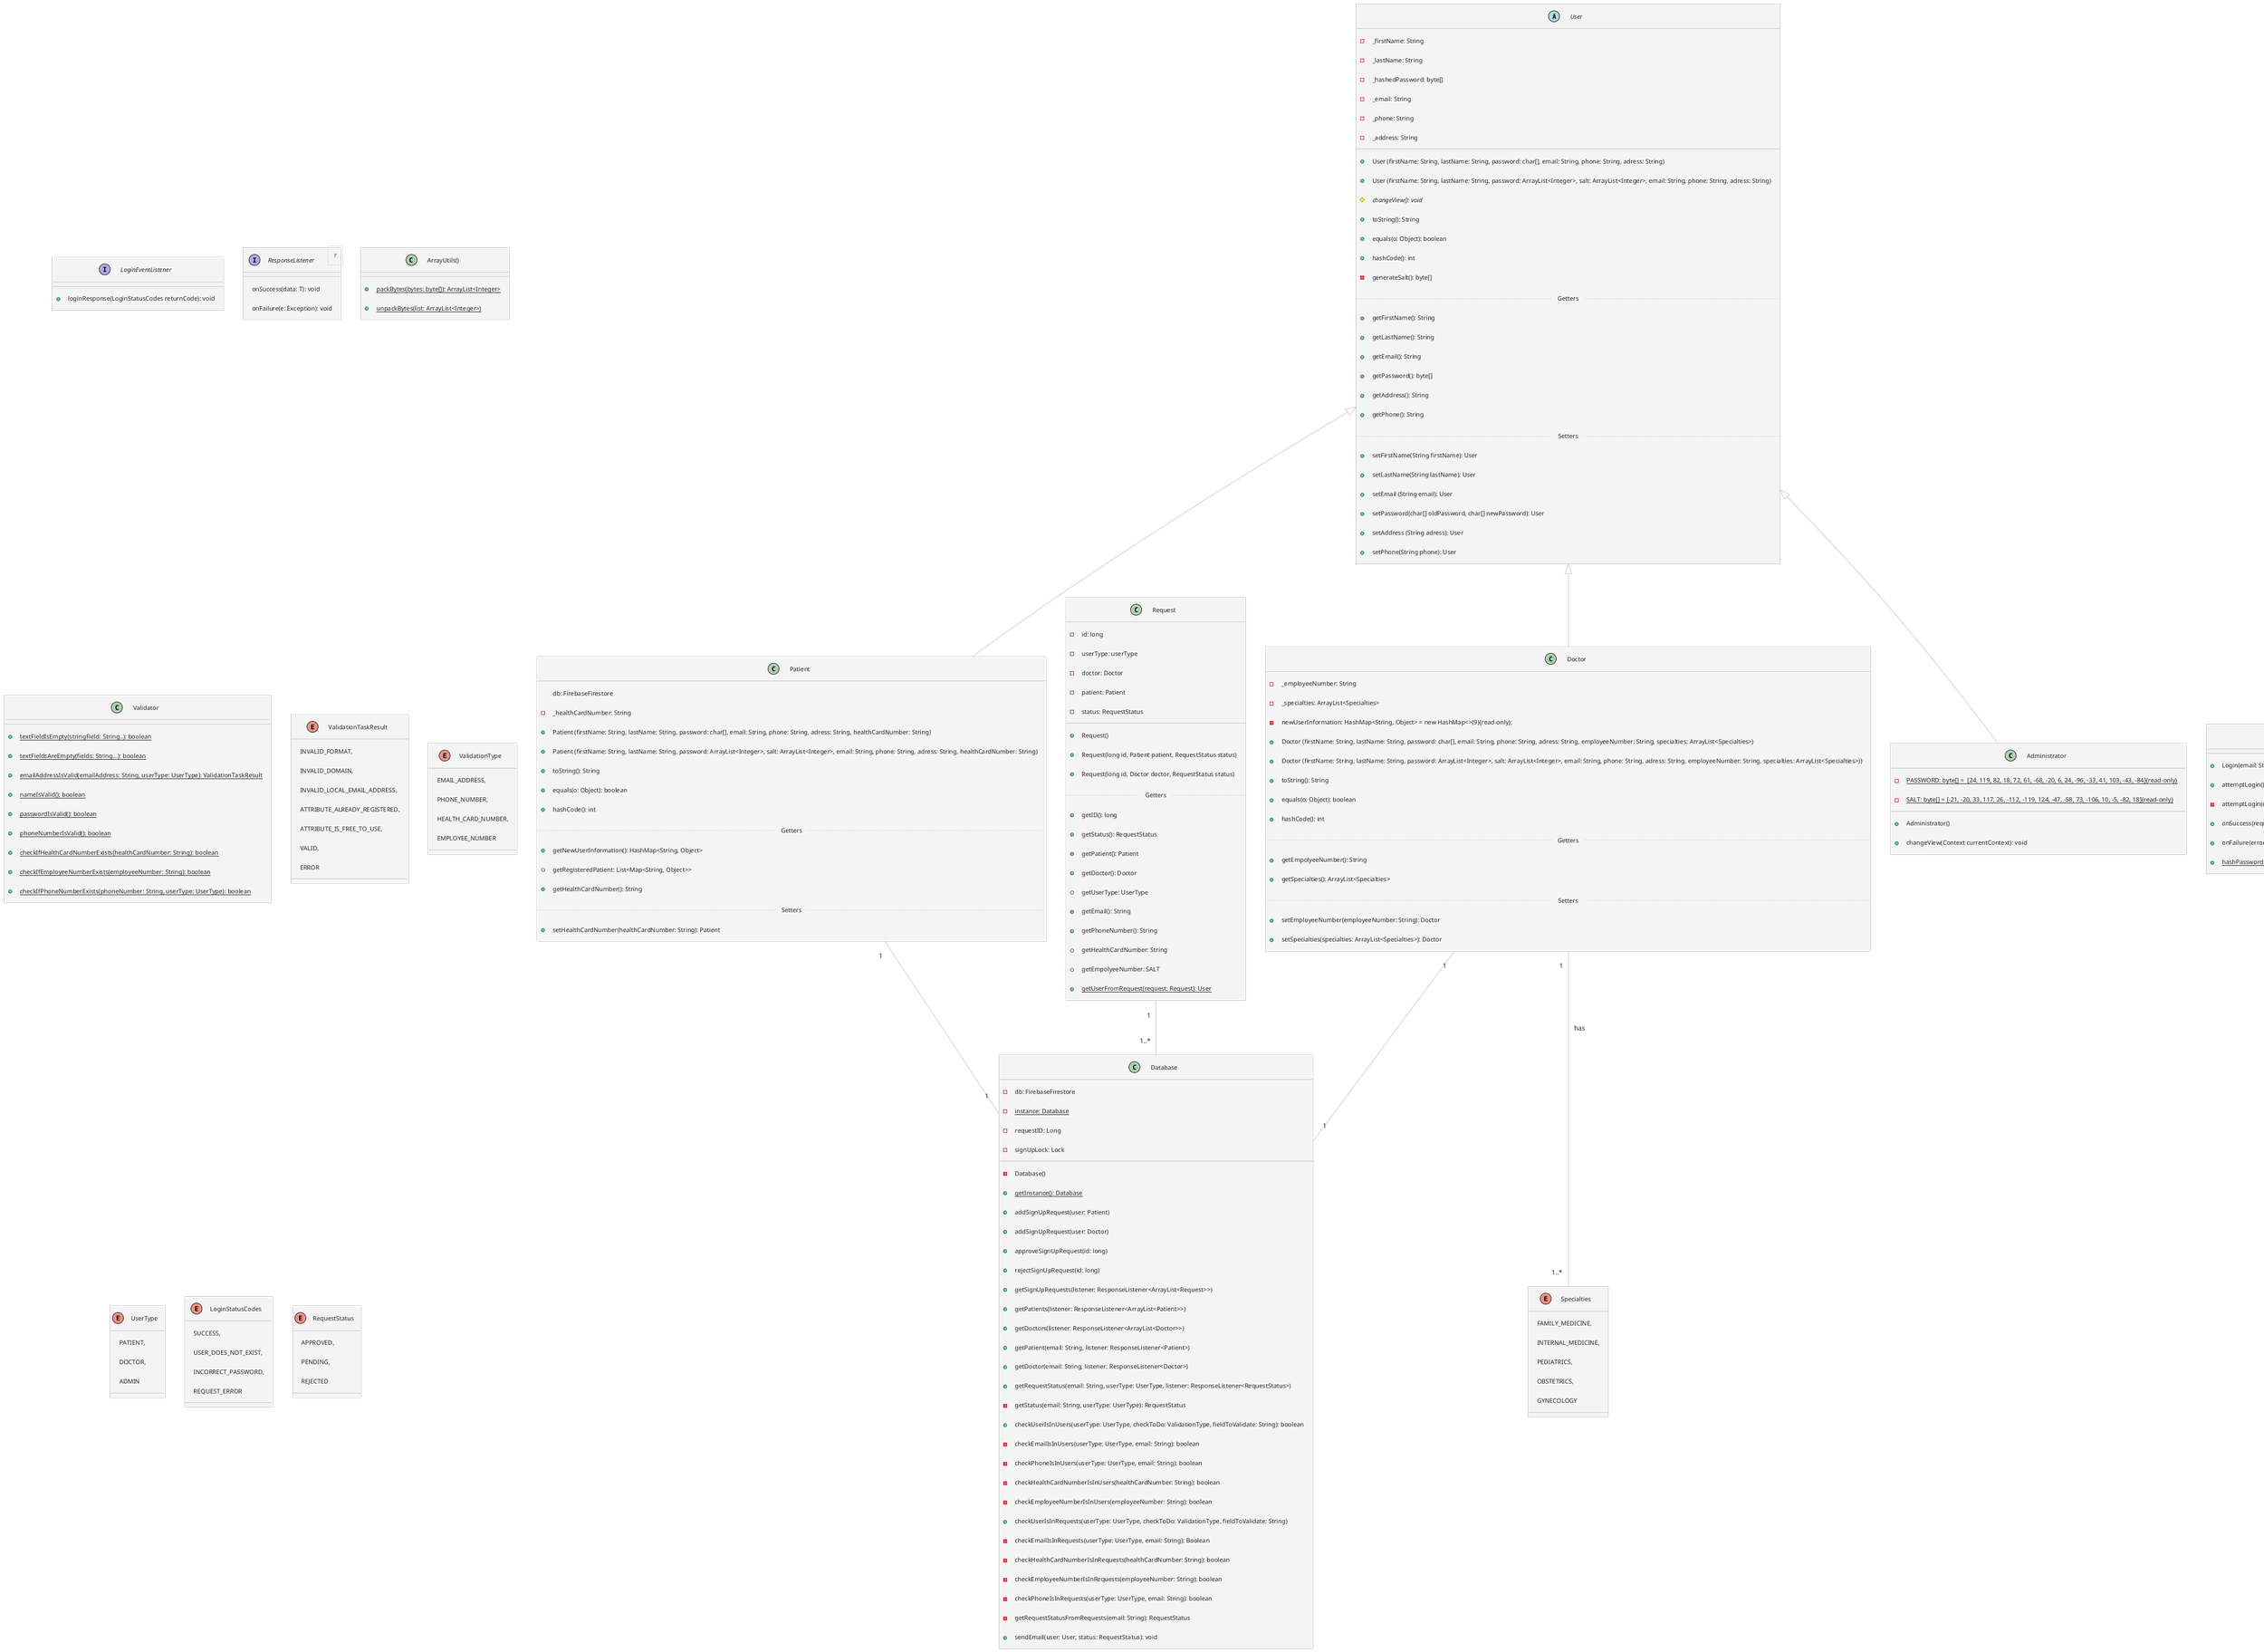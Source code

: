 @startuml
!theme carbon-gray
abstract class User {
	-_firstName: String
	-_lastName: String
	-_hashedPassword: byte[]
	-_email: String
	-_phone: String
	-_address: String
	__
	+User (firstName: String, lastName: String, password: char[], email: String, phone: String, adress: String)
	+User (firstName: String, lastName: String, password: ArrayList<Integer>, salt: ArrayList<Integer>, email: String, phone: String, adress: String)
	#{abstract} changeView(): void
	+toString(): String
	+equals(o: Object): boolean
	+hashCode(): int
	-generateSalt(): byte[]
	..Getters..
	+getFirstName(): String
	+getLastName(): String
	+getEmail(): String
	+getPassword(): byte[]
	+getAddress(): String
	+getPhone(): String
	..Setters..
	+setFirstName(String firstName): User
	+setLastName(String lastName): User
	+setEmail (String email): User
	+setPassword(char[] oldPassword, char[] newPassword): User
	+setAddress (String adress): User
	+setPhone(String phone): User
}


class Patient extends User {
	db: FirebaseFirestore
	-_healthCardNumber: String
	+Patient (firstName: String, lastName: String, password: char[], email: String, phone: String, adress: String, healthCardNumber: String)
	+Patient (firstName: String, lastName: String, password: ArrayList<Integer>, salt: ArrayList<Integer>, email: String, phone: String, adress: String, healthCardNumber: String)
	+toString(): String
	+equals(o: Object): boolean
	+hashCode(): int
	..Getters..
	+getNewUserInformation(): HashMap<String, Object>
	+getRegisteredPatient: List<Map<String, Object>>
	+getHealthCardNumber(): String
	..Setters..
	+setHealthCardNumber(healthCardNumber: String): Patient
}
class Doctor extends User {
	-_employeeNumber: String
	-_specialties: ArrayList<Specialties>
	-newUserInformation: HashMap<String, Object> = new HashMap<>(9){read-only};
	+Doctor (firstName: String, lastName: String, password: char[], email: String, phone: String, adress: String, employeeNumber: String, specialties: ArrayList<Specialties>)
	+ Doctor (firstName: String, lastName: String, password: ArrayList<Integer>, salt: ArrayList<Integer>, email: String, phone: String, adress: String, employeeNumber: String, specialties: ArrayList<Specialties>))
	+toString(): String
	+equals(o: Object): boolean
	+hashCode(): int
	..Getters..
	+getEmpolyeeNumber(): String
	+getSpecialties(): ArrayList<Specialties>
	..Setters..
	+setEmployeeNumber(employeeNumber: String): Doctor
	+setSpecialties(specialties: ArrayList<Specialties>): Doctor
}

class Administrator extends User {
	-{static} PASSWORD: byte[] =  [24, 119, 82, 18, 72, 61, -68, -20, 6, 24, -96, -33, 41, 103, -43, -84]{read-only}
	-{static} SALT: byte[] = [-21, -20, 33, 117, 26, -112, -119, 124, -47, -58, 73, -106, 10, -5, -82, 18]{read-only}
	+Administrator()
	+changeView(Context currentContext): void
}
interface "ResponseListener<RequestStatus>" as ResponseListener_RequestStatus
ResponseListener_RequestStatus <|-- Login
class Login {
	+Login(email: String, password: char[], userType: UserType, currentContext: Context, LoginEventListener loginEventListener)
	+attemptLogin(): void
	-attemptLogin(email: String, password: char[], userType: UserType, currentContext: Context, user: User)
	+onSuccess(requestStatus: RequestStatus)
	+onFailure(error: Exception): void
	+{static}hashPassword(password: char[], salt: byte[]): byte[]
}
interface LoginEventListener {
	+loginResponse(LoginStatusCodes returnCode): void
}
interface ResponseListener<T> {
	onSuccess(data: T): void
	onFailure(e: Exception): void
}
class ArrayUtils() {
	+{static} packBytes(bytes: byte[]): ArrayList<Integer>
	+{static} unpackBytes(list: ArrayList<Integer>)
}
class Database {
	-db: FirebaseFirestore
	-{static} instance: Database
	-requestID: Long
	-signUpLock: Lock
	-Database()
	+{static}getInstance(): Database
	+addSignUpRequest(user: Patient)
	+addSignUpRequest(user: Doctor)
	+approveSignUpRequest(id: long)
	+rejectSignUpRequest(id: long)
	+getSignUpRequests(listener: ResponseListener<ArrayList<Request>>)
	+getPatients(listener: ResponseListener<ArrayList<Patient>>)
	+getDoctors(listener: ResponseListener<ArrayList<Doctor>>)
	+getPatient(email: String, listener: ResponseListener<Patient>)
	+getDoctor(email: String, listener: ResponseListener<Doctor>)
	+getRequestStatus(email: String, userType: UserType, listener: ResponseListener<RequestStatus>)
	-getStatus(email: String, userType: UserType): RequestStatus
	+checkUserIsInUsers(userType: UserType, checkToDo: ValidationType, fieldToValidate: String): boolean
	-checkEmailIsInUsers(userType: UserType, email: String): boolean
	-checkPhoneIsInUsers(userType: UserType, email: String): boolean
	-checkHealthCardNumberIsInUsers(healthCardNumber: String): boolean
	-checkEmployeeNumberIsInUsers(employeeNumber: String): boolean
	+checkUserIsInRequests(userType: UserType, checkToDo: ValidationType, fieldToValidate: String)
	-checkEmailIsInRequests(userType: UserType, email: String): Boolean
	-checkHealthCardNumberIsInRequests(healthCardNumber: String): boolean
	-checkEmployeeNumberIsInRequests(employeeNumber: String): boolean
	-checkPhoneIsInRequests(userType: UserType, email: String): boolean
	-getRequestStatusFromRequests(email: String): RequestStatus
	+sendEmail(user: User, status: RequestStatus): void
}
class Request {
	-id: long
	-userType: userType
	-doctor: Doctor
	-patient: Patient
	-status: RequestStatus
	--
	+Request()
	+Request(long id, Patient patient, RequestStatus status)
	+Request(long id, Doctor doctor, RequestStatus status)
	..Getters..
	+getID(): long
	+getStatus(): RequestStatus
	+getPatient(): Patient
	+getDoctor(): Doctor
	+getUserType: UserType
	+getEmail(): String
	+getPhoneNumber(): String
	+getHealthCardNumber: String
	+getEmpolyeeNumber: SALT
	+{static}getUserFromRequest(request: Request): User
}
class Validator {
	+{static}textFieldIsEmpty(stringField: String..): boolean
	+{static}textFieldsAreEmpty(fields: String...): boolean
	+{static}emailAddressIsValid(emailAddress: String, userType: UserType): ValidationTaskResult
	+{static}nameIsValid(): boolean
	+{static}passwordIsValid(): boolean
	+{static}phoneNumberIsValid(): boolean
	+{static}checkIfHealthCardNumberExists(healthCardNumber: String): boolean
	+{static}checkIfEmployeeNumberExists(employeeNumber: String): boolean
	+{static}checkIfPhoneNumberExists(phoneNumber: String, userType: UserType): boolean
}
enum ValidationTaskResult {
        INVALID_FORMAT,
        INVALID_DOMAIN,
        INVALID_LOCAL_EMAIL_ADDRESS,
        ATTRIBUTE_ALREADY_REGISTERED,
        ATTRIBUTE_IS_FREE_TO_USE,
        VALID,
        ERROR
}
enum ValidationType {
    EMAIL_ADDRESS,
    PHONE_NUMBER,
    HEALTH_CARD_NUMBER,
    EMPLOYEE_NUMBER
}
enum Specialties {
	FAMILY_MEDICINE,
	INTERNAL_MEDICINE,
	PEDIATRICS,
	OBSTETRICS,
	GYNECOLOGY
}
enum UserType {
	PATIENT,
	DOCTOR,
	ADMIN
}

enum LoginStatusCodes {
    SUCCESS,
    USER_DOES_NOT_EXIST,
    INCORRECT_PASSWORD,
	REQUEST_ERROR
}
enum RequestStatus {
    APPROVED,
    PENDING,
    REJECTED
}

Doctor "1" -- "1..*" Specialties : has
Doctor "1" -- "1" Database
Patient "1" -- "1" Database
Request "1" -- "1..*" Database
@enduml